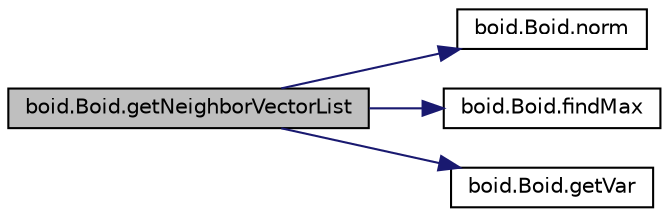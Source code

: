 digraph "boid.Boid.getNeighborVectorList"
{
  edge [fontname="Helvetica",fontsize="10",labelfontname="Helvetica",labelfontsize="10"];
  node [fontname="Helvetica",fontsize="10",shape=record];
  rankdir="LR";
  Node1 [label="boid.Boid.getNeighborVectorList",height=0.2,width=0.4,color="black", fillcolor="grey75", style="filled" fontcolor="black"];
  Node1 -> Node2 [color="midnightblue",fontsize="10",style="solid",fontname="Helvetica"];
  Node2 [label="boid.Boid.norm",height=0.2,width=0.4,color="black", fillcolor="white", style="filled",URL="$classboid_1_1Boid.html#a576c57d100aa5743d610de30bf1a2b2c",tooltip="Gets the distance between two points. "];
  Node1 -> Node3 [color="midnightblue",fontsize="10",style="solid",fontname="Helvetica"];
  Node3 [label="boid.Boid.findMax",height=0.2,width=0.4,color="black", fillcolor="white", style="filled",URL="$classboid_1_1Boid.html#a3467de3698a644a484ff63a3e86f7adc",tooltip="Gets the n maximum values from a list. "];
  Node1 -> Node4 [color="midnightblue",fontsize="10",style="solid",fontname="Helvetica"];
  Node4 [label="boid.Boid.getVar",height=0.2,width=0.4,color="black", fillcolor="white", style="filled",URL="$classboid_1_1Boid.html#ab232028bea08b512bbdaab5be7dfd08f",tooltip="Gets multiple variables from a list with one call. "];
}
